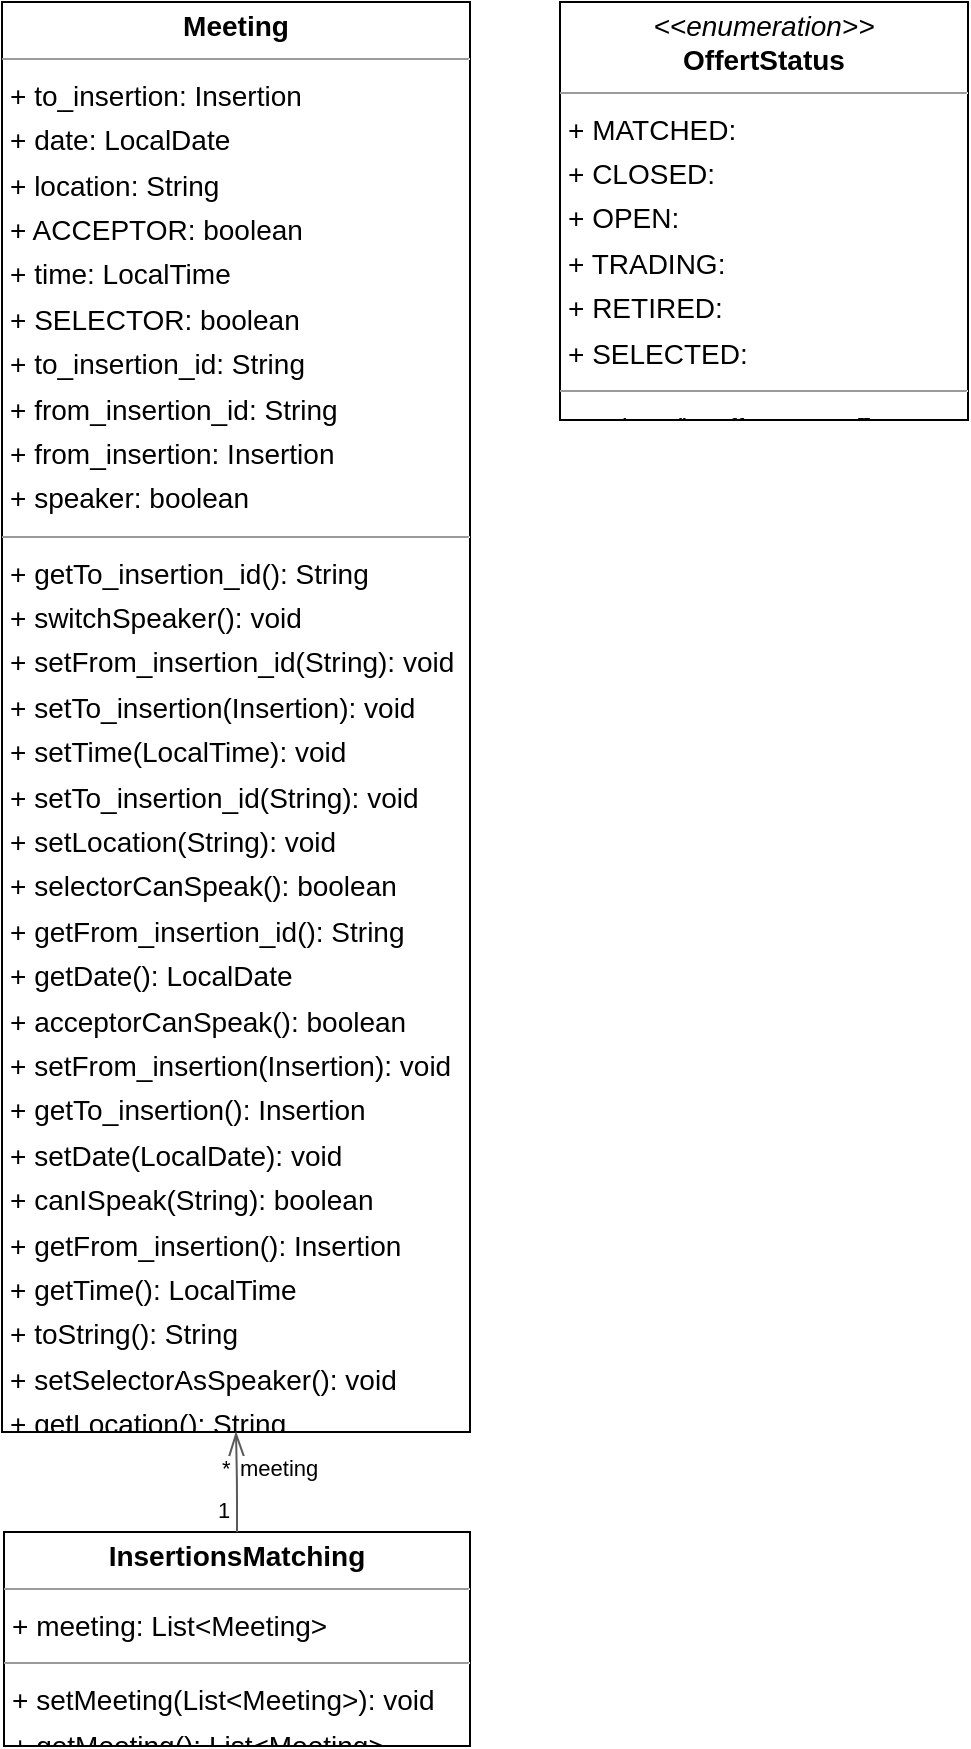 <mxGraphModel dx="0" dy="0" grid="1" gridSize="10" guides="1" tooltips="1" connect="1" arrows="1" fold="1" page="0" pageScale="1" background="none" math="0" shadow="0">
  <root>
    <mxCell id="0" />
    <mxCell id="1" parent="0" />
    <mxCell id="node0" parent="1" vertex="1" value="&lt;p style=&quot;margin:0px;margin-top:4px;text-align:center;&quot;&gt;&lt;b&gt;InsertionsMatching&lt;/b&gt;&lt;/p&gt;&lt;hr size=&quot;1&quot;/&gt;&lt;p style=&quot;margin:0 0 0 4px;line-height:1.6;&quot;&gt;+ meeting: List&amp;lt;Meeting&amp;gt;&lt;/p&gt;&lt;hr size=&quot;1&quot;/&gt;&lt;p style=&quot;margin:0 0 0 4px;line-height:1.6;&quot;&gt;+ setMeeting(List&amp;lt;Meeting&amp;gt;): void&lt;br/&gt;+ getMeeting(): List&amp;lt;Meeting&amp;gt;&lt;/p&gt;" style="verticalAlign=top;align=left;overflow=fill;fontSize=14;fontFamily=Helvetica;html=1;rounded=0;shadow=0;comic=0;labelBackgroundColor=none;strokeWidth=1;">
      <mxGeometry x="-116" y="407" width="233" height="107" as="geometry" />
    </mxCell>
    <mxCell id="node1" parent="1" vertex="1" value="&lt;p style=&quot;margin:0px;margin-top:4px;text-align:center;&quot;&gt;&lt;b&gt;Meeting&lt;/b&gt;&lt;/p&gt;&lt;hr size=&quot;1&quot;/&gt;&lt;p style=&quot;margin:0 0 0 4px;line-height:1.6;&quot;&gt;+ to_insertion: Insertion&lt;br/&gt;+ date: LocalDate&lt;br/&gt;+ location: String&lt;br/&gt;+ ACCEPTOR: boolean&lt;br/&gt;+ time: LocalTime&lt;br/&gt;+ SELECTOR: boolean&lt;br/&gt;+ to_insertion_id: String&lt;br/&gt;+ from_insertion_id: String&lt;br/&gt;+ from_insertion: Insertion&lt;br/&gt;+ speaker: boolean&lt;/p&gt;&lt;hr size=&quot;1&quot;/&gt;&lt;p style=&quot;margin:0 0 0 4px;line-height:1.6;&quot;&gt;+ getTo_insertion_id(): String&lt;br/&gt;+ switchSpeaker(): void&lt;br/&gt;+ setFrom_insertion_id(String): void&lt;br/&gt;+ setTo_insertion(Insertion): void&lt;br/&gt;+ setTime(LocalTime): void&lt;br/&gt;+ setTo_insertion_id(String): void&lt;br/&gt;+ setLocation(String): void&lt;br/&gt;+ selectorCanSpeak(): boolean&lt;br/&gt;+ getFrom_insertion_id(): String&lt;br/&gt;+ getDate(): LocalDate&lt;br/&gt;+ acceptorCanSpeak(): boolean&lt;br/&gt;+ setFrom_insertion(Insertion): void&lt;br/&gt;+ getTo_insertion(): Insertion&lt;br/&gt;+ setDate(LocalDate): void&lt;br/&gt;+ canISpeak(String): boolean&lt;br/&gt;+ getFrom_insertion(): Insertion&lt;br/&gt;+ getTime(): LocalTime&lt;br/&gt;+ toString(): String&lt;br/&gt;+ setSelectorAsSpeaker(): void&lt;br/&gt;+ getLocation(): String&lt;br/&gt;+ setAcceptorAsSpeaker(): void&lt;/p&gt;" style="verticalAlign=top;align=left;overflow=fill;fontSize=14;fontFamily=Helvetica;html=1;rounded=0;shadow=0;comic=0;labelBackgroundColor=none;strokeWidth=1;">
      <mxGeometry x="-117" y="-358" width="234" height="715" as="geometry" />
    </mxCell>
    <mxCell id="node2" parent="1" vertex="1" value="&lt;p style=&quot;margin:0px;margin-top:4px;text-align:center;&quot;&gt;&lt;i&gt;&amp;lt;&amp;lt;enumeration&amp;gt;&amp;gt;&lt;/i&gt;&lt;br/&gt;&lt;b&gt;OffertStatus&lt;/b&gt;&lt;/p&gt;&lt;hr size=&quot;1&quot;/&gt;&lt;p style=&quot;margin:0 0 0 4px;line-height:1.6;&quot;&gt;+ MATCHED: &lt;br/&gt;+ CLOSED: &lt;br/&gt;+ OPEN: &lt;br/&gt;+ TRADING: &lt;br/&gt;+ RETIRED: &lt;br/&gt;+ SELECTED: &lt;/p&gt;&lt;hr size=&quot;1&quot;/&gt;&lt;p style=&quot;margin:0 0 0 4px;line-height:1.6;&quot;&gt;+ values(): OffertStatus[]&lt;br/&gt;+ valueOf(String): OffertStatus&lt;/p&gt;" style="verticalAlign=top;align=left;overflow=fill;fontSize=14;fontFamily=Helvetica;html=1;rounded=0;shadow=0;comic=0;labelBackgroundColor=none;strokeWidth=1;">
      <mxGeometry x="162" y="-358" width="204" height="209" as="geometry" />
    </mxCell>
    <mxCell id="edge0" edge="1" value="" parent="1" source="node0" target="node1" style="html=1;rounded=1;edgeStyle=orthogonalEdgeStyle;dashed=0;startArrow=diamondThinstartSize=12;endArrow=openThin;endSize=12;strokeColor=#595959;exitX=0.500;exitY=0.000;exitDx=0;exitDy=0;entryX=0.500;entryY=1.000;entryDx=0;entryDy=0;">
      <mxGeometry width="50" height="50" relative="1" as="geometry">
        <Array as="points" />
      </mxGeometry>
    </mxCell>
    <mxCell id="label0" parent="edge0" vertex="1" connectable="0" value="1" style="edgeLabel;resizable=0;html=1;align=left;verticalAlign=top;strokeColor=default;">
      <mxGeometry x="-11" y="383" as="geometry" />
    </mxCell>
    <mxCell id="label4" parent="edge0" vertex="1" connectable="0" value="*" style="edgeLabel;resizable=0;html=1;align=left;verticalAlign=top;strokeColor=default;">
      <mxGeometry x="-9" y="362" as="geometry" />
    </mxCell>
    <mxCell id="label5" parent="edge0" vertex="1" connectable="0" value="meeting" style="edgeLabel;resizable=0;html=1;align=left;verticalAlign=top;strokeColor=default;">
      <mxGeometry x="0" y="362" as="geometry" />
    </mxCell>
  </root>
</mxGraphModel>